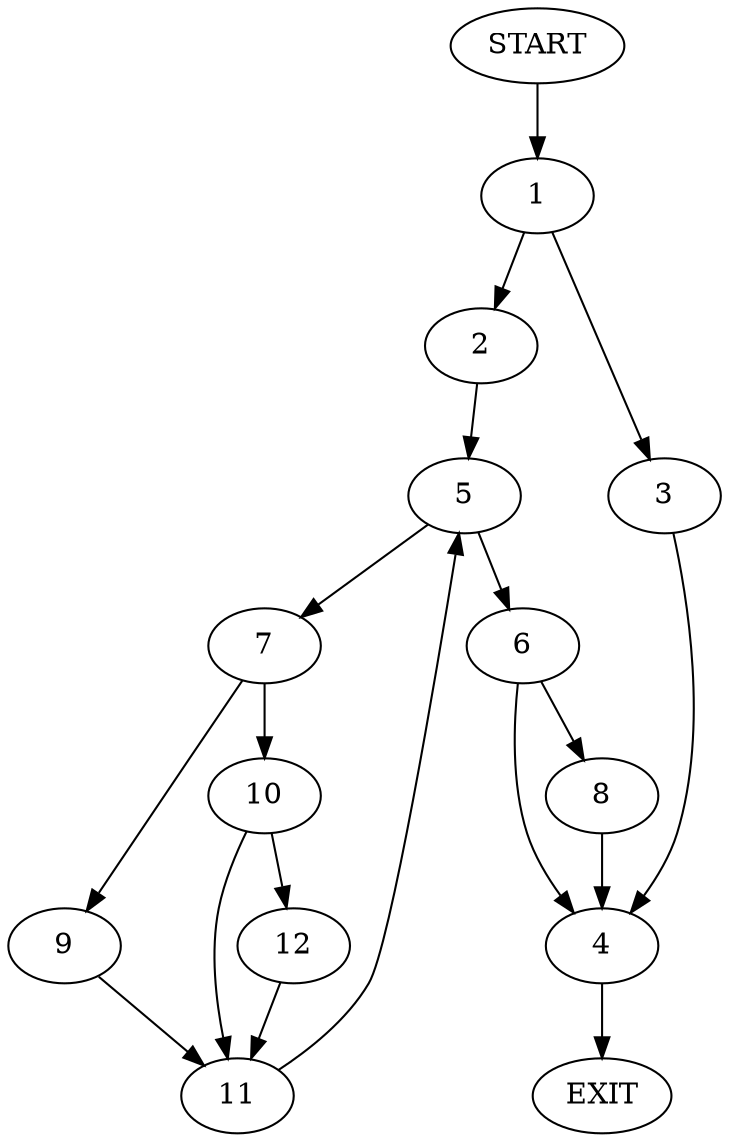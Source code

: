 digraph {
0 [label="START"]
13 [label="EXIT"]
0 -> 1
1 -> 2
1 -> 3
3 -> 4
2 -> 5
4 -> 13
5 -> 6
5 -> 7
6 -> 8
6 -> 4
7 -> 9
7 -> 10
9 -> 11
10 -> 12
10 -> 11
11 -> 5
12 -> 11
8 -> 4
}
